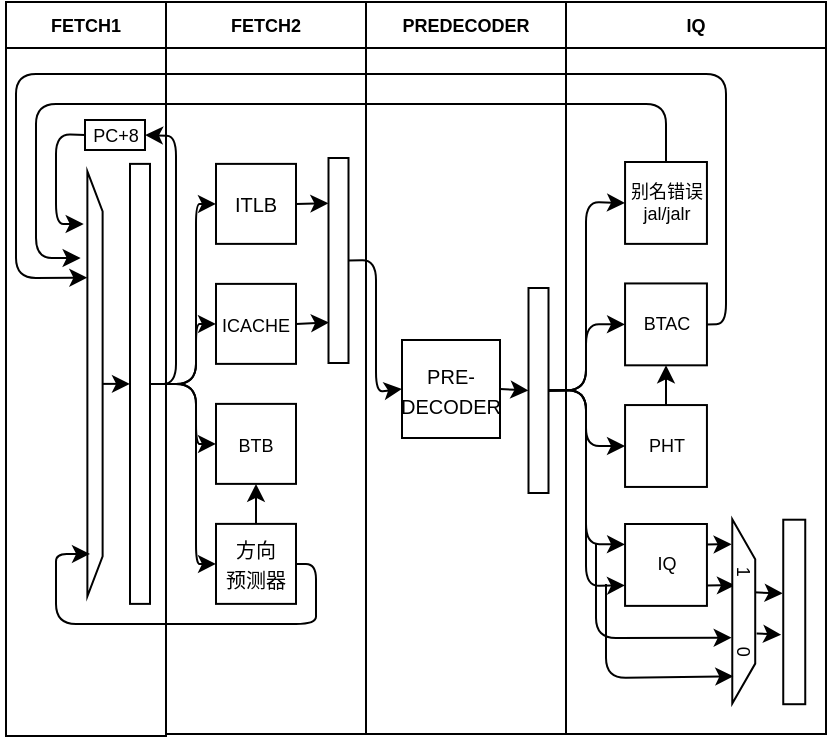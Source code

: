 <mxfile>
    <diagram id="HwMLuo8MQx-0gaI9BWYH" name="第 1 页">
        <mxGraphModel dx="1391" dy="701" grid="1" gridSize="5" guides="1" tooltips="1" connect="1" arrows="1" fold="1" page="1" pageScale="1" pageWidth="1169" pageHeight="827" math="0" shadow="0">
            <root>
                <mxCell id="0"/>
                <mxCell id="1" parent="0"/>
                <mxCell id="30" value="FETCH1" style="swimlane;fontSize=9;" vertex="1" parent="1">
                    <mxGeometry x="20" y="239" width="80" height="367" as="geometry">
                        <mxRectangle x="20" y="239" width="65" height="23" as="alternateBounds"/>
                    </mxGeometry>
                </mxCell>
                <mxCell id="39" style="edgeStyle=none;html=1;exitX=0.5;exitY=1;exitDx=0;exitDy=0;entryX=1;entryY=0.5;entryDx=0;entryDy=0;fontSize=9;" edge="1" parent="30" source="29" target="38">
                    <mxGeometry relative="1" as="geometry">
                        <Array as="points">
                            <mxPoint x="85" y="191"/>
                            <mxPoint x="85" y="67"/>
                        </Array>
                    </mxGeometry>
                </mxCell>
                <mxCell id="29" value="" style="rounded=0;whiteSpace=wrap;html=1;fontSize=9;rotation=-90;" vertex="1" parent="30">
                    <mxGeometry x="-43" y="185.94" width="220" height="10" as="geometry"/>
                </mxCell>
                <mxCell id="37" style="edgeStyle=none;html=1;exitX=0.5;exitY=0;exitDx=0;exitDy=0;entryX=0.5;entryY=0;entryDx=0;entryDy=0;fontSize=9;" edge="1" parent="30" source="36" target="29">
                    <mxGeometry relative="1" as="geometry"/>
                </mxCell>
                <mxCell id="36" value="" style="shape=trapezoid;perimeter=trapezoidPerimeter;whiteSpace=wrap;html=1;fixedSize=1;fontSize=9;rotation=90;" vertex="1" parent="30">
                    <mxGeometry x="-61.75" y="187.13" width="212.5" height="7.62" as="geometry"/>
                </mxCell>
                <mxCell id="40" style="edgeStyle=none;html=1;exitX=0;exitY=0.5;exitDx=0;exitDy=0;entryX=0.124;entryY=1.241;entryDx=0;entryDy=0;entryPerimeter=0;fontSize=9;" edge="1" parent="30" source="38" target="36">
                    <mxGeometry relative="1" as="geometry">
                        <Array as="points">
                            <mxPoint x="25" y="66"/>
                            <mxPoint x="25" y="111"/>
                        </Array>
                    </mxGeometry>
                </mxCell>
                <mxCell id="38" value="PC+8" style="rounded=0;whiteSpace=wrap;html=1;fontSize=9;" vertex="1" parent="30">
                    <mxGeometry x="39.5" y="59" width="30" height="15" as="geometry"/>
                </mxCell>
                <mxCell id="31" value="FETCH2" style="swimlane;fontSize=9;" vertex="1" parent="1">
                    <mxGeometry x="100" y="239" width="100" height="366" as="geometry">
                        <mxRectangle x="100" y="239" width="65" height="23" as="alternateBounds"/>
                    </mxGeometry>
                </mxCell>
                <mxCell id="20" value="&lt;font style=&quot;font-size: 9px&quot;&gt;BTB&lt;/font&gt;" style="whiteSpace=wrap;html=1;aspect=fixed;align=center;" vertex="1" parent="31">
                    <mxGeometry x="25" y="200.94" width="40" height="40" as="geometry"/>
                </mxCell>
                <mxCell id="49" style="edgeStyle=none;html=1;exitX=1;exitY=0.5;exitDx=0;exitDy=0;entryX=0.197;entryY=0.026;entryDx=0;entryDy=0;entryPerimeter=0;fontSize=9;" edge="1" parent="31" source="21" target="44">
                    <mxGeometry relative="1" as="geometry"/>
                </mxCell>
                <mxCell id="21" value="&lt;font style=&quot;font-size: 9px&quot;&gt;ICACHE&lt;/font&gt;" style="whiteSpace=wrap;html=1;aspect=fixed;align=center;" vertex="1" parent="31">
                    <mxGeometry x="25" y="140.94" width="40" height="40" as="geometry"/>
                </mxCell>
                <mxCell id="46" style="edgeStyle=none;html=1;exitX=1;exitY=0.5;exitDx=0;exitDy=0;entryX=0.779;entryY=-0.003;entryDx=0;entryDy=0;entryPerimeter=0;fontSize=9;" edge="1" parent="31" source="22" target="44">
                    <mxGeometry relative="1" as="geometry"/>
                </mxCell>
                <mxCell id="22" value="&lt;font size=&quot;1&quot;&gt;ITLB&lt;/font&gt;" style="whiteSpace=wrap;html=1;aspect=fixed;align=center;" vertex="1" parent="31">
                    <mxGeometry x="25" y="80.94" width="40" height="40" as="geometry"/>
                </mxCell>
                <mxCell id="23" style="edgeStyle=none;html=1;exitX=0.5;exitY=0;exitDx=0;exitDy=0;entryX=0.5;entryY=1;entryDx=0;entryDy=0;fontSize=9;" edge="1" parent="31" source="24" target="20">
                    <mxGeometry relative="1" as="geometry"/>
                </mxCell>
                <mxCell id="24" value="&lt;font size=&quot;1&quot;&gt;方向&lt;br&gt;预测器&lt;/font&gt;" style="whiteSpace=wrap;html=1;aspect=fixed;align=center;" vertex="1" parent="31">
                    <mxGeometry x="25" y="260.94" width="40" height="40" as="geometry"/>
                </mxCell>
                <mxCell id="44" value="" style="rounded=0;whiteSpace=wrap;html=1;fontSize=9;rotation=-90;" vertex="1" parent="31">
                    <mxGeometry x="35" y="124.25" width="102.5" height="10" as="geometry"/>
                </mxCell>
                <mxCell id="34" style="edgeStyle=none;html=1;exitX=0.5;exitY=1;exitDx=0;exitDy=0;entryX=0;entryY=0.5;entryDx=0;entryDy=0;fontSize=9;" edge="1" parent="1" source="29" target="20">
                    <mxGeometry relative="1" as="geometry">
                        <Array as="points">
                            <mxPoint x="115" y="430"/>
                            <mxPoint x="115" y="460"/>
                        </Array>
                    </mxGeometry>
                </mxCell>
                <mxCell id="35" style="edgeStyle=none;html=1;exitX=0.5;exitY=1;exitDx=0;exitDy=0;entryX=0;entryY=0.5;entryDx=0;entryDy=0;fontSize=9;" edge="1" parent="1" source="29" target="21">
                    <mxGeometry relative="1" as="geometry">
                        <Array as="points">
                            <mxPoint x="115" y="430"/>
                            <mxPoint x="115" y="400"/>
                        </Array>
                    </mxGeometry>
                </mxCell>
                <mxCell id="32" style="edgeStyle=none;html=1;exitX=0.5;exitY=1;exitDx=0;exitDy=0;entryX=0;entryY=0.5;entryDx=0;entryDy=0;fontSize=9;" edge="1" parent="1" source="29" target="22">
                    <mxGeometry relative="1" as="geometry">
                        <Array as="points">
                            <mxPoint x="115" y="430"/>
                            <mxPoint x="115" y="340"/>
                        </Array>
                    </mxGeometry>
                </mxCell>
                <mxCell id="33" style="edgeStyle=none;html=1;exitX=0.5;exitY=1;exitDx=0;exitDy=0;entryX=0;entryY=0.5;entryDx=0;entryDy=0;fontSize=9;" edge="1" parent="1" source="29" target="24">
                    <mxGeometry relative="1" as="geometry">
                        <Array as="points">
                            <mxPoint x="115" y="430"/>
                            <mxPoint x="115" y="520"/>
                        </Array>
                    </mxGeometry>
                </mxCell>
                <mxCell id="42" style="edgeStyle=none;html=1;exitX=1;exitY=0.5;exitDx=0;exitDy=0;entryX=0.9;entryY=0.828;entryDx=0;entryDy=0;entryPerimeter=0;fontSize=9;" edge="1" parent="1" source="24" target="36">
                    <mxGeometry relative="1" as="geometry">
                        <Array as="points">
                            <mxPoint x="175" y="520"/>
                            <mxPoint x="175" y="535"/>
                            <mxPoint x="175" y="550"/>
                            <mxPoint x="45" y="550"/>
                            <mxPoint x="45" y="530"/>
                            <mxPoint x="45" y="515"/>
                        </Array>
                    </mxGeometry>
                </mxCell>
                <mxCell id="51" value="PREDECODER" style="swimlane;fontSize=9;" vertex="1" parent="1">
                    <mxGeometry x="200" y="239" width="100" height="366" as="geometry">
                        <mxRectangle x="200" y="239" width="95" height="23" as="alternateBounds"/>
                    </mxGeometry>
                </mxCell>
                <mxCell id="56" style="edgeStyle=none;html=1;exitX=1;exitY=0.5;exitDx=0;exitDy=0;entryX=0.5;entryY=0;entryDx=0;entryDy=0;fontSize=9;" edge="1" parent="51" source="52" target="55">
                    <mxGeometry relative="1" as="geometry"/>
                </mxCell>
                <mxCell id="52" value="&lt;font size=&quot;1&quot;&gt;PRE-DECODER&lt;/font&gt;" style="whiteSpace=wrap;html=1;aspect=fixed;align=center;" vertex="1" parent="51">
                    <mxGeometry x="18" y="169" width="49" height="49" as="geometry"/>
                </mxCell>
                <mxCell id="55" value="" style="rounded=0;whiteSpace=wrap;html=1;fontSize=9;rotation=-90;" vertex="1" parent="51">
                    <mxGeometry x="35" y="189.25" width="102.5" height="10" as="geometry"/>
                </mxCell>
                <mxCell id="53" style="edgeStyle=none;html=1;exitX=0.5;exitY=1;exitDx=0;exitDy=0;entryX=0;entryY=0.5;entryDx=0;entryDy=0;fontSize=9;" edge="1" parent="1" source="44" target="52">
                    <mxGeometry relative="1" as="geometry">
                        <Array as="points">
                            <mxPoint x="205" y="368"/>
                            <mxPoint x="205" y="434"/>
                        </Array>
                    </mxGeometry>
                </mxCell>
                <mxCell id="61" value="IQ" style="swimlane;fontSize=9;" vertex="1" parent="1">
                    <mxGeometry x="300" y="239" width="130" height="366" as="geometry"/>
                </mxCell>
                <mxCell id="62" value="别名错误&lt;br&gt;jal/jalr" style="whiteSpace=wrap;html=1;aspect=fixed;fontSize=9;" vertex="1" parent="61">
                    <mxGeometry x="29.53" y="80" width="40.94" height="40.94" as="geometry"/>
                </mxCell>
                <mxCell id="63" value="BTAC" style="whiteSpace=wrap;html=1;aspect=fixed;fontSize=9;" vertex="1" parent="61">
                    <mxGeometry x="29.53" y="140.72" width="40.94" height="40.94" as="geometry"/>
                </mxCell>
                <mxCell id="67" value="" style="edgeStyle=none;html=1;fontSize=9;" edge="1" parent="61" source="64" target="63">
                    <mxGeometry relative="1" as="geometry"/>
                </mxCell>
                <mxCell id="64" value="PHT" style="whiteSpace=wrap;html=1;aspect=fixed;fontSize=9;" vertex="1" parent="61">
                    <mxGeometry x="29.53" y="201.53" width="40.94" height="40.94" as="geometry"/>
                </mxCell>
                <mxCell id="77" style="edgeStyle=none;html=1;exitX=1;exitY=0.25;exitDx=0;exitDy=0;entryX=0.135;entryY=1.029;entryDx=0;entryDy=0;entryPerimeter=0;fontSize=9;" edge="1" parent="61" source="66" target="76">
                    <mxGeometry relative="1" as="geometry"/>
                </mxCell>
                <mxCell id="79" style="edgeStyle=none;html=1;exitX=1;exitY=0.75;exitDx=0;exitDy=0;entryX=0.358;entryY=0.884;entryDx=0;entryDy=0;entryPerimeter=0;fontSize=9;" edge="1" parent="61" source="66" target="76">
                    <mxGeometry relative="1" as="geometry"/>
                </mxCell>
                <mxCell id="66" value="IQ" style="whiteSpace=wrap;html=1;aspect=fixed;fontSize=9;" vertex="1" parent="61">
                    <mxGeometry x="29.53" y="261" width="40.94" height="40.94" as="geometry"/>
                </mxCell>
                <mxCell id="83" style="edgeStyle=none;html=1;exitX=0.396;exitY=0.091;exitDx=0;exitDy=0;entryX=0.399;entryY=1.027;entryDx=0;entryDy=0;fontSize=9;exitPerimeter=0;entryPerimeter=0;" edge="1" parent="61" source="76" target="82">
                    <mxGeometry relative="1" as="geometry"/>
                </mxCell>
                <mxCell id="84" style="edgeStyle=none;html=1;exitX=0.619;exitY=-0.06;exitDx=0;exitDy=0;entryX=0.623;entryY=1.094;entryDx=0;entryDy=0;entryPerimeter=0;fontSize=9;exitPerimeter=0;" edge="1" parent="61" source="76" target="82">
                    <mxGeometry relative="1" as="geometry"/>
                </mxCell>
                <mxCell id="76" value="1&lt;span style=&quot;white-space: pre&quot;&gt;&#9;&lt;/span&gt;&lt;span style=&quot;white-space: pre&quot;&gt;&#9;&lt;/span&gt;0" style="shape=trapezoid;perimeter=trapezoidPerimeter;whiteSpace=wrap;html=1;fixedSize=1;fontSize=9;rotation=90;" vertex="1" parent="61">
                    <mxGeometry x="42.81" y="299.01" width="92.13" height="11.47" as="geometry"/>
                </mxCell>
                <mxCell id="80" style="edgeStyle=none;html=1;entryX=0.642;entryY=1.024;entryDx=0;entryDy=0;fontSize=9;entryPerimeter=0;" edge="1" parent="61" target="76">
                    <mxGeometry relative="1" as="geometry">
                        <mxPoint x="15" y="271" as="sourcePoint"/>
                        <mxPoint x="48.28" y="393.235" as="targetPoint"/>
                        <Array as="points">
                            <mxPoint x="15" y="286"/>
                            <mxPoint x="15" y="318"/>
                        </Array>
                    </mxGeometry>
                </mxCell>
                <mxCell id="81" style="edgeStyle=none;html=1;fontSize=9;entryX=0.852;entryY=0.955;entryDx=0;entryDy=0;entryPerimeter=0;" edge="1" parent="61" target="76">
                    <mxGeometry relative="1" as="geometry">
                        <mxPoint x="20" y="291" as="sourcePoint"/>
                        <mxPoint x="90" y="338" as="targetPoint"/>
                        <Array as="points">
                            <mxPoint x="20" y="338"/>
                        </Array>
                    </mxGeometry>
                </mxCell>
                <mxCell id="82" value="" style="rounded=0;whiteSpace=wrap;html=1;fontSize=9;rotation=90;" vertex="1" parent="61">
                    <mxGeometry x="68" y="299.48" width="92.25" height="11" as="geometry"/>
                </mxCell>
                <mxCell id="69" style="edgeStyle=none;html=1;exitX=0.5;exitY=1;exitDx=0;exitDy=0;entryX=0;entryY=0.5;entryDx=0;entryDy=0;fontSize=9;" edge="1" parent="1" source="55" target="62">
                    <mxGeometry relative="1" as="geometry">
                        <Array as="points">
                            <mxPoint x="310" y="433"/>
                            <mxPoint x="310" y="339"/>
                        </Array>
                    </mxGeometry>
                </mxCell>
                <mxCell id="70" style="edgeStyle=none;html=1;exitX=0.5;exitY=1;exitDx=0;exitDy=0;entryX=0;entryY=0.5;entryDx=0;entryDy=0;fontSize=9;" edge="1" parent="1" source="55" target="63">
                    <mxGeometry relative="1" as="geometry">
                        <Array as="points">
                            <mxPoint x="310" y="433"/>
                            <mxPoint x="310" y="400"/>
                        </Array>
                    </mxGeometry>
                </mxCell>
                <mxCell id="71" style="edgeStyle=none;html=1;exitX=0.5;exitY=1;exitDx=0;exitDy=0;entryX=0;entryY=0.5;entryDx=0;entryDy=0;fontSize=9;" edge="1" parent="1" source="55" target="64">
                    <mxGeometry relative="1" as="geometry">
                        <Array as="points">
                            <mxPoint x="310" y="433"/>
                            <mxPoint x="310" y="461"/>
                        </Array>
                    </mxGeometry>
                </mxCell>
                <mxCell id="72" style="edgeStyle=none;html=1;exitX=0.5;exitY=1;exitDx=0;exitDy=0;entryX=0;entryY=0.25;entryDx=0;entryDy=0;fontSize=9;" edge="1" parent="1" source="55" target="66">
                    <mxGeometry relative="1" as="geometry">
                        <Array as="points">
                            <mxPoint x="310" y="433"/>
                            <mxPoint x="310" y="510"/>
                        </Array>
                    </mxGeometry>
                </mxCell>
                <mxCell id="73" style="edgeStyle=none;html=1;exitX=0.5;exitY=0;exitDx=0;exitDy=0;entryX=0.204;entryY=1.441;entryDx=0;entryDy=0;entryPerimeter=0;fontSize=9;" edge="1" parent="1" source="62" target="36">
                    <mxGeometry relative="1" as="geometry">
                        <Array as="points">
                            <mxPoint x="350" y="290"/>
                            <mxPoint x="35" y="290"/>
                            <mxPoint x="35" y="367"/>
                        </Array>
                    </mxGeometry>
                </mxCell>
                <mxCell id="74" style="edgeStyle=none;html=1;exitX=1;exitY=0.5;exitDx=0;exitDy=0;entryX=0.25;entryY=1;entryDx=0;entryDy=0;fontSize=9;" edge="1" parent="1" source="63" target="36">
                    <mxGeometry relative="1" as="geometry">
                        <Array as="points">
                            <mxPoint x="380" y="400"/>
                            <mxPoint x="380" y="275"/>
                            <mxPoint x="25" y="275"/>
                            <mxPoint x="25" y="377"/>
                        </Array>
                    </mxGeometry>
                </mxCell>
                <mxCell id="75" style="edgeStyle=none;html=1;exitX=0.5;exitY=1;exitDx=0;exitDy=0;entryX=0;entryY=0.75;entryDx=0;entryDy=0;fontSize=9;" edge="1" parent="1" source="55" target="66">
                    <mxGeometry relative="1" as="geometry">
                        <Array as="points">
                            <mxPoint x="310" y="433"/>
                            <mxPoint x="310" y="531"/>
                        </Array>
                    </mxGeometry>
                </mxCell>
            </root>
        </mxGraphModel>
    </diagram>
</mxfile>